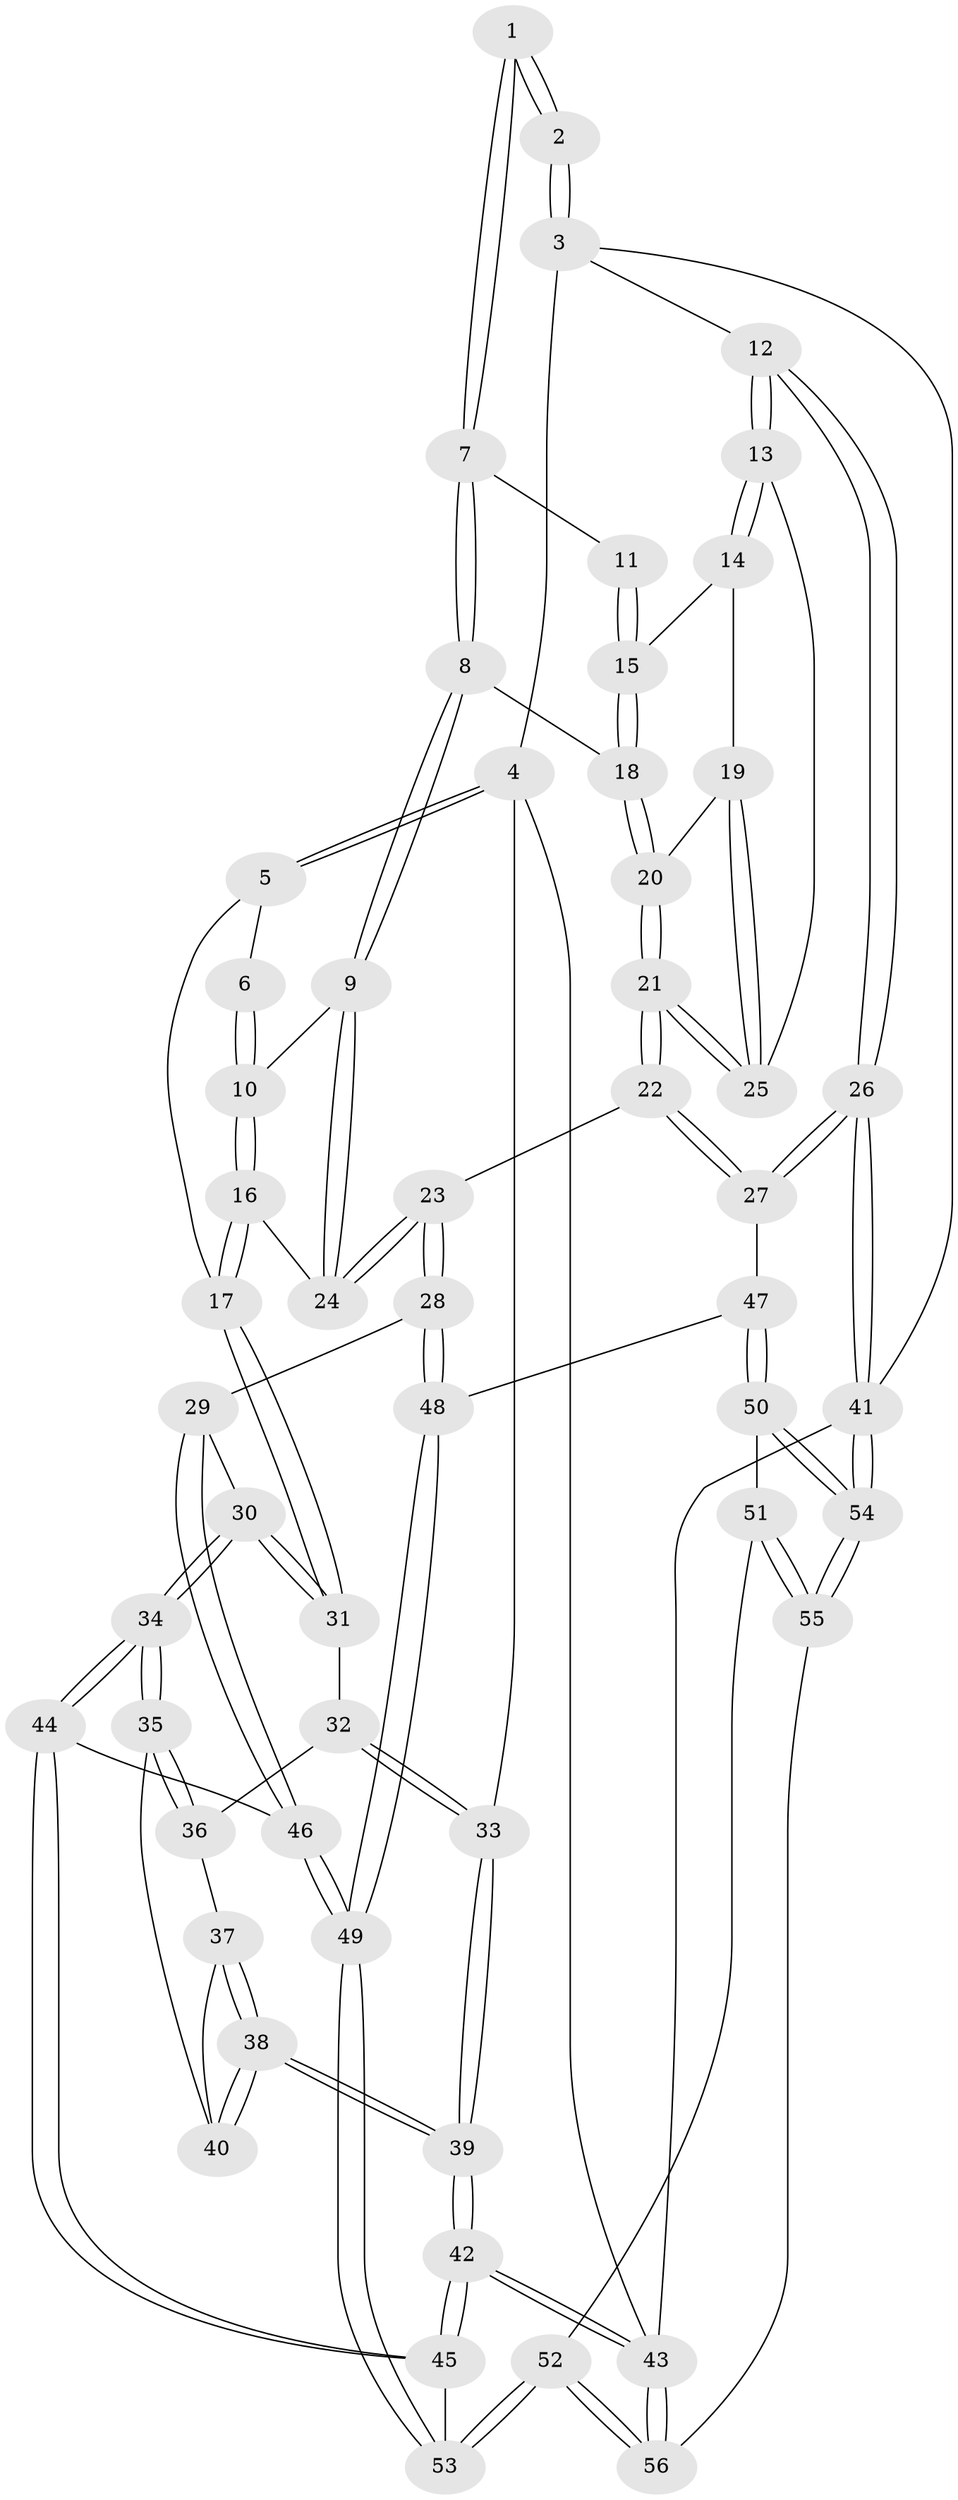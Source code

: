 // Generated by graph-tools (version 1.1) at 2025/38/03/09/25 02:38:37]
// undirected, 56 vertices, 137 edges
graph export_dot {
graph [start="1"]
  node [color=gray90,style=filled];
  1 [pos="+0.6360543248361196+0"];
  2 [pos="+1+0"];
  3 [pos="+1+0"];
  4 [pos="+0+0"];
  5 [pos="+0+0"];
  6 [pos="+0.5731854641444275+0"];
  7 [pos="+0.7634166700835443+0.11470001450809116"];
  8 [pos="+0.7512379533935958+0.2065972674495268"];
  9 [pos="+0.7137950448770954+0.22693295847053013"];
  10 [pos="+0.5111594659355823+0.10763420061109155"];
  11 [pos="+0.9130659391559313+0.08312155247852789"];
  12 [pos="+1+0.2587660375949545"];
  13 [pos="+1+0.26481321578645745"];
  14 [pos="+0.9621921021985708+0.21190247231872922"];
  15 [pos="+0.9192719399161343+0.15699587312140514"];
  16 [pos="+0.4274292846682679+0.21224490515324607"];
  17 [pos="+0.26174047438066533+0.28097221870986516"];
  18 [pos="+0.7834657044112514+0.22008909278680971"];
  19 [pos="+0.8499806203323871+0.2704378168089927"];
  20 [pos="+0.8365384585582242+0.27436178702151615"];
  21 [pos="+0.8605683436452779+0.4265047704983228"];
  22 [pos="+0.8256390232356239+0.5211590143470409"];
  23 [pos="+0.6588489864577723+0.45168315271970394"];
  24 [pos="+0.6446736258370538+0.3815153598332907"];
  25 [pos="+0.9939165725038994+0.3097252617456073"];
  26 [pos="+1+0.6631602532158599"];
  27 [pos="+0.8620476395454384+0.575459783137751"];
  28 [pos="+0.4672740200293745+0.5650975671883326"];
  29 [pos="+0.34113601642517183+0.5041342255043217"];
  30 [pos="+0.3338895257133652+0.49865217712071475"];
  31 [pos="+0.25745920193146693+0.2918214600168495"];
  32 [pos="+0+0.38202915460061904"];
  33 [pos="+0+0.38081197819377594"];
  34 [pos="+0.19429283800441785+0.60073840188925"];
  35 [pos="+0.1682574377762055+0.6030876825532359"];
  36 [pos="+0+0.3914113384809236"];
  37 [pos="+0.0518936903949662+0.5626522074852007"];
  38 [pos="+0+0.7819421281291806"];
  39 [pos="+0+1"];
  40 [pos="+0.14321554979050713+0.6138042804162996"];
  41 [pos="+1+1"];
  42 [pos="+0+1"];
  43 [pos="+0+1"];
  44 [pos="+0.21190434263741778+0.7902055466310167"];
  45 [pos="+0.2074029574216229+0.8014990215796759"];
  46 [pos="+0.2918548192947015+0.728851454331647"];
  47 [pos="+0.7587076698078432+0.7322473401259497"];
  48 [pos="+0.4764152020423602+0.6020193779531682"];
  49 [pos="+0.47137092501811+0.7744361089792104"];
  50 [pos="+0.7531499452891767+0.7525473710638855"];
  51 [pos="+0.6417469956946548+0.8355078568621711"];
  52 [pos="+0.5010741095219158+0.8834494324992176"];
  53 [pos="+0.4871303030526077+0.8564375769020957"];
  54 [pos="+1+1"];
  55 [pos="+1+1"];
  56 [pos="+0.456339163646721+1"];
  1 -- 2;
  1 -- 2;
  1 -- 7;
  1 -- 7;
  2 -- 3;
  2 -- 3;
  3 -- 4;
  3 -- 12;
  3 -- 41;
  4 -- 5;
  4 -- 5;
  4 -- 33;
  4 -- 43;
  5 -- 6;
  5 -- 17;
  6 -- 10;
  6 -- 10;
  7 -- 8;
  7 -- 8;
  7 -- 11;
  8 -- 9;
  8 -- 9;
  8 -- 18;
  9 -- 10;
  9 -- 24;
  9 -- 24;
  10 -- 16;
  10 -- 16;
  11 -- 15;
  11 -- 15;
  12 -- 13;
  12 -- 13;
  12 -- 26;
  12 -- 26;
  13 -- 14;
  13 -- 14;
  13 -- 25;
  14 -- 15;
  14 -- 19;
  15 -- 18;
  15 -- 18;
  16 -- 17;
  16 -- 17;
  16 -- 24;
  17 -- 31;
  17 -- 31;
  18 -- 20;
  18 -- 20;
  19 -- 20;
  19 -- 25;
  19 -- 25;
  20 -- 21;
  20 -- 21;
  21 -- 22;
  21 -- 22;
  21 -- 25;
  21 -- 25;
  22 -- 23;
  22 -- 27;
  22 -- 27;
  23 -- 24;
  23 -- 24;
  23 -- 28;
  23 -- 28;
  26 -- 27;
  26 -- 27;
  26 -- 41;
  26 -- 41;
  27 -- 47;
  28 -- 29;
  28 -- 48;
  28 -- 48;
  29 -- 30;
  29 -- 46;
  29 -- 46;
  30 -- 31;
  30 -- 31;
  30 -- 34;
  30 -- 34;
  31 -- 32;
  32 -- 33;
  32 -- 33;
  32 -- 36;
  33 -- 39;
  33 -- 39;
  34 -- 35;
  34 -- 35;
  34 -- 44;
  34 -- 44;
  35 -- 36;
  35 -- 36;
  35 -- 40;
  36 -- 37;
  37 -- 38;
  37 -- 38;
  37 -- 40;
  38 -- 39;
  38 -- 39;
  38 -- 40;
  38 -- 40;
  39 -- 42;
  39 -- 42;
  41 -- 54;
  41 -- 54;
  41 -- 43;
  42 -- 43;
  42 -- 43;
  42 -- 45;
  42 -- 45;
  43 -- 56;
  43 -- 56;
  44 -- 45;
  44 -- 45;
  44 -- 46;
  45 -- 53;
  46 -- 49;
  46 -- 49;
  47 -- 48;
  47 -- 50;
  47 -- 50;
  48 -- 49;
  48 -- 49;
  49 -- 53;
  49 -- 53;
  50 -- 51;
  50 -- 54;
  50 -- 54;
  51 -- 52;
  51 -- 55;
  51 -- 55;
  52 -- 53;
  52 -- 53;
  52 -- 56;
  52 -- 56;
  54 -- 55;
  54 -- 55;
  55 -- 56;
}
